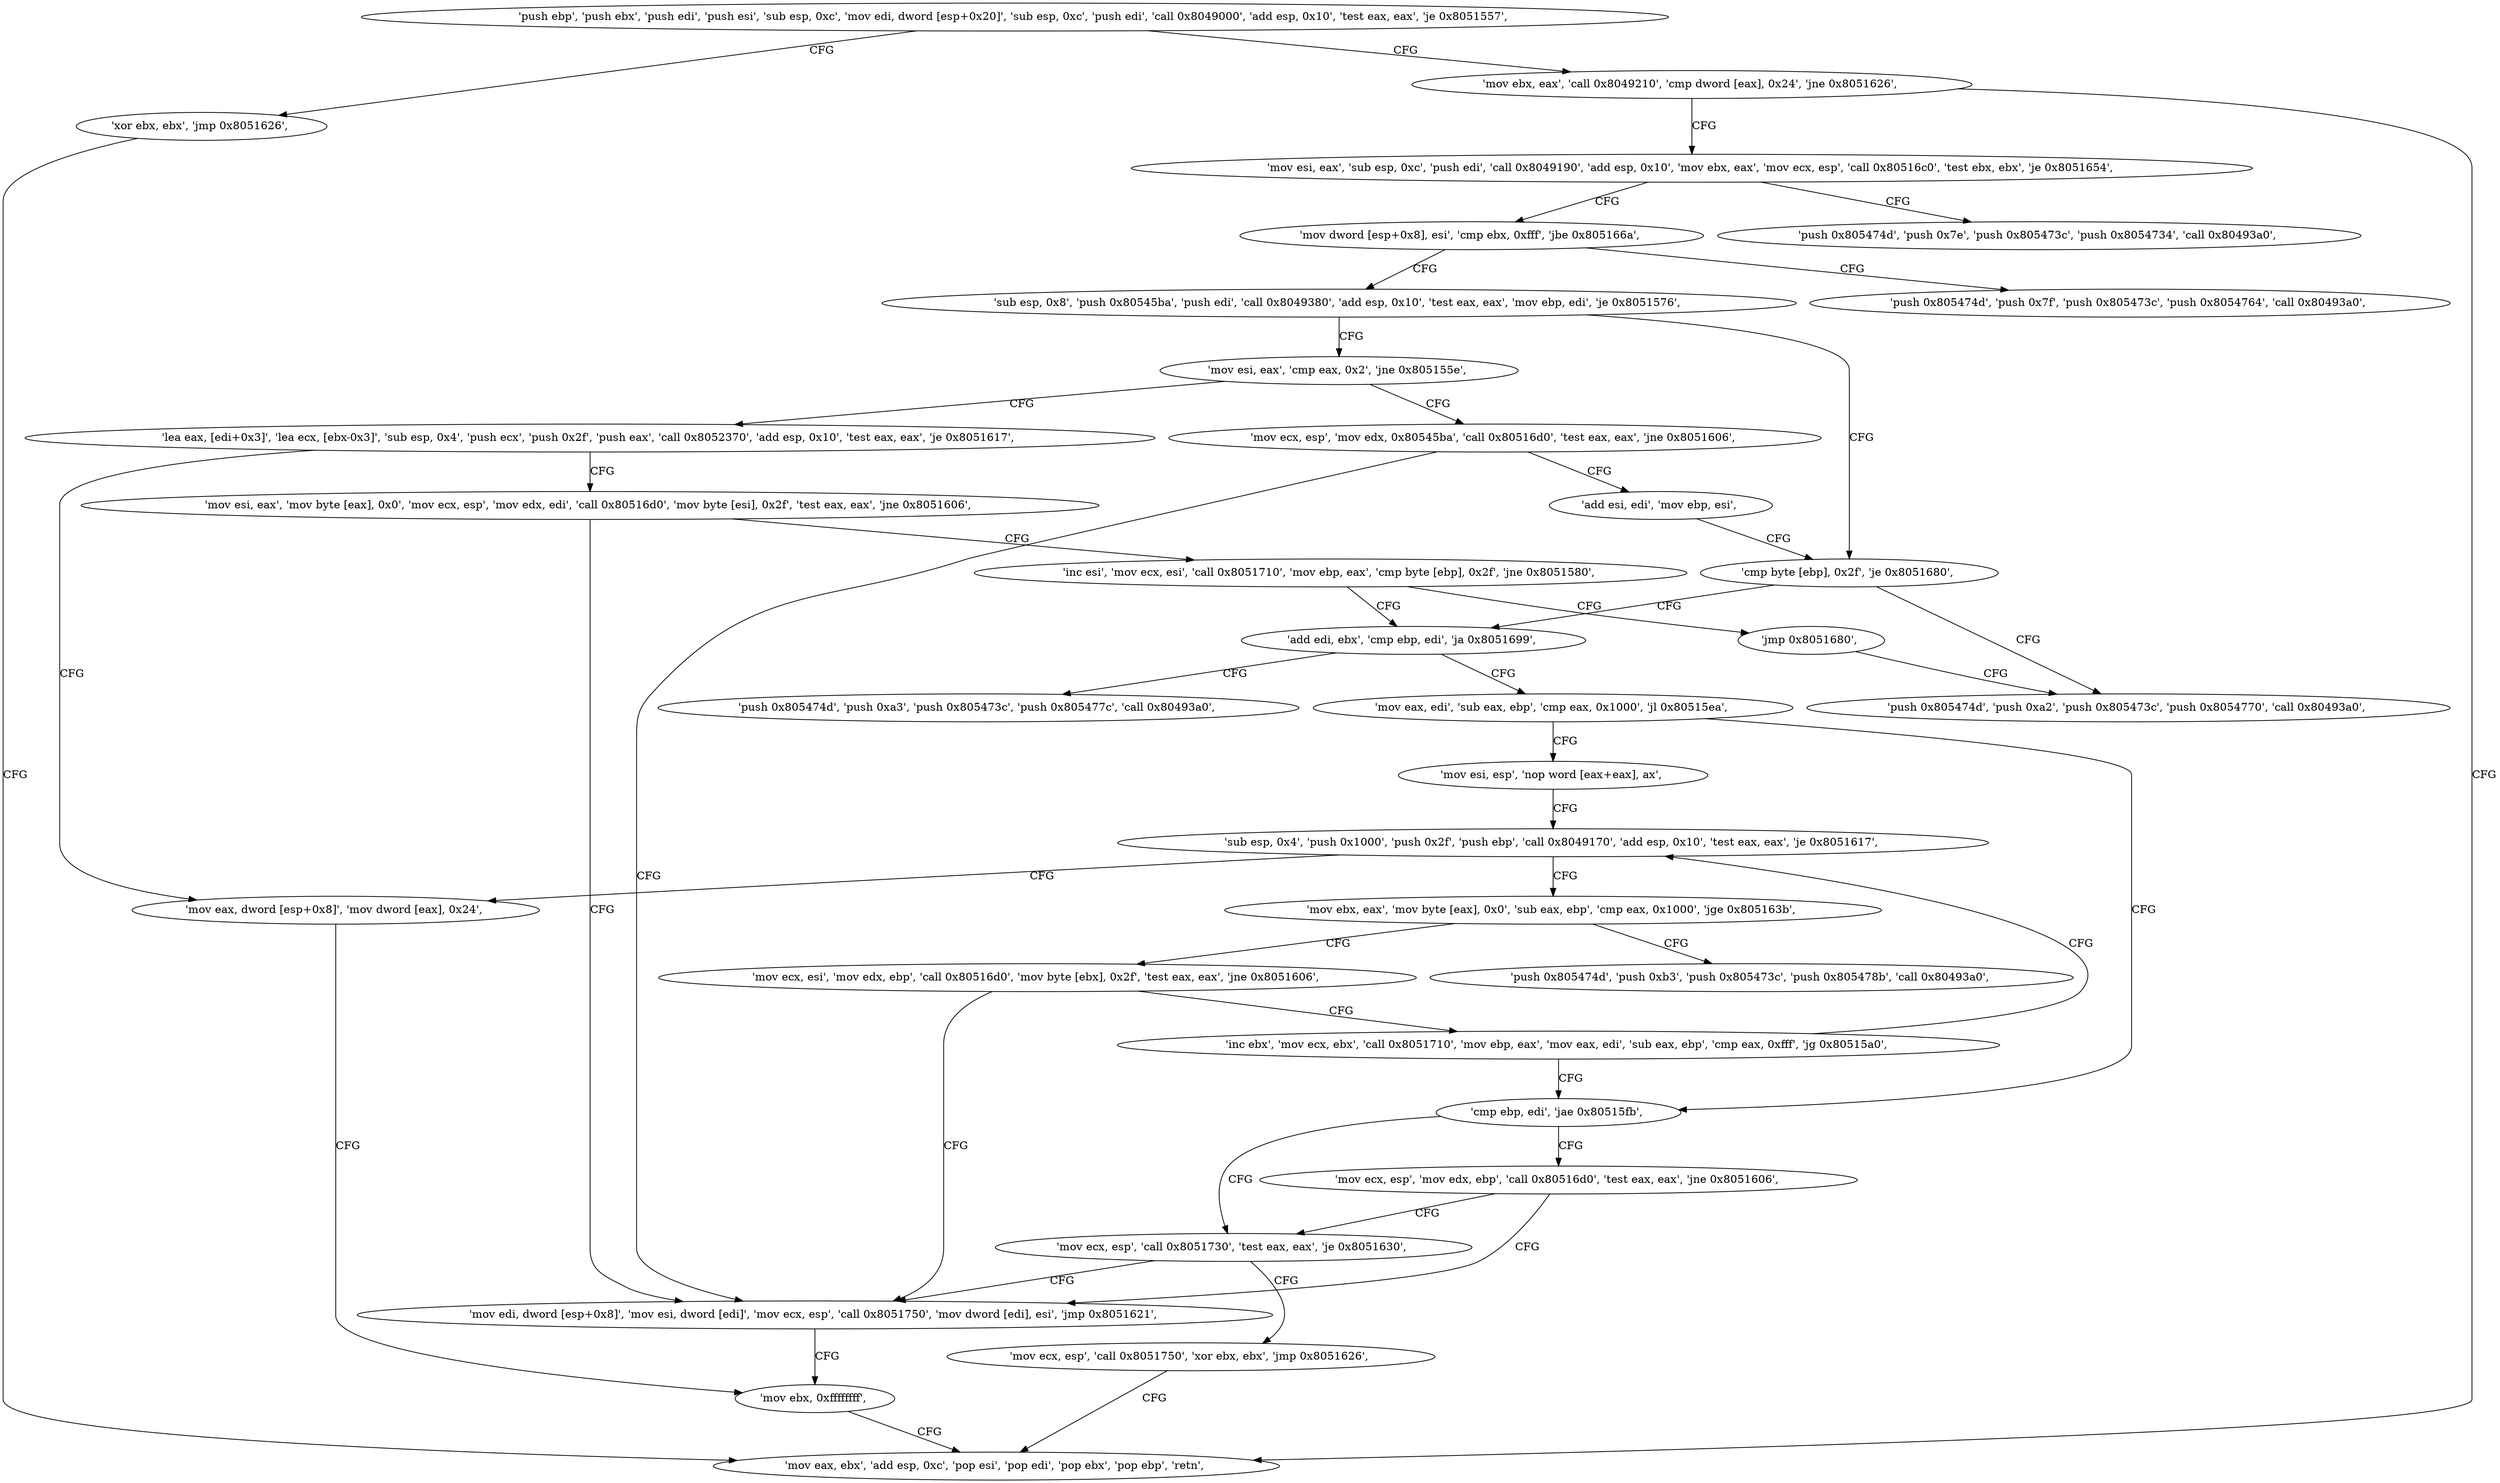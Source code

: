 digraph "func" {
"134550672" [label = "'push ebp', 'push ebx', 'push edi', 'push esi', 'sub esp, 0xc', 'mov edi, dword [esp+0x20]', 'sub esp, 0xc', 'push edi', 'call 0x8049000', 'add esp, 0x10', 'test eax, eax', 'je 0x8051557', " ]
"134550871" [label = "'xor ebx, ebx', 'jmp 0x8051626', " ]
"134550703" [label = "'mov ebx, eax', 'call 0x8049210', 'cmp dword [eax], 0x24', 'jne 0x8051626', " ]
"134551078" [label = "'mov eax, ebx', 'add esp, 0xc', 'pop esi', 'pop edi', 'pop ebx', 'pop ebp', 'retn', " ]
"134550719" [label = "'mov esi, eax', 'sub esp, 0xc', 'push edi', 'call 0x8049190', 'add esp, 0x10', 'mov ebx, eax', 'mov ecx, esp', 'call 0x80516c0', 'test ebx, ebx', 'je 0x8051654', " ]
"134551124" [label = "'push 0x805474d', 'push 0x7e', 'push 0x805473c', 'push 0x8054734', 'call 0x80493a0', " ]
"134550750" [label = "'mov dword [esp+0x8], esi', 'cmp ebx, 0xfff', 'jbe 0x805166a', " ]
"134551146" [label = "'push 0x805474d', 'push 0x7f', 'push 0x805473c', 'push 0x8054764', 'call 0x80493a0', " ]
"134550766" [label = "'sub esp, 0x8', 'push 0x80545ba', 'push edi', 'call 0x8049380', 'add esp, 0x10', 'test eax, eax', 'mov ebp, edi', 'je 0x8051576', " ]
"134550902" [label = "'cmp byte [ebp], 0x2f', 'je 0x8051680', " ]
"134550789" [label = "'mov esi, eax', 'cmp eax, 0x2', 'jne 0x805155e', " ]
"134551168" [label = "'push 0x805474d', 'push 0xa2', 'push 0x805473c', 'push 0x8054770', 'call 0x80493a0', " ]
"134550912" [label = "'add edi, ebx', 'cmp ebp, edi', 'ja 0x8051699', " ]
"134550878" [label = "'mov ecx, esp', 'mov edx, 0x80545ba', 'call 0x80516d0', 'test eax, eax', 'jne 0x8051606', " ]
"134550796" [label = "'lea eax, [edi+0x3]', 'lea ecx, [ebx-0x3]', 'sub esp, 0x4', 'push ecx', 'push 0x2f', 'push eax', 'call 0x8052370', 'add esp, 0x10', 'test eax, eax', 'je 0x8051617', " ]
"134551193" [label = "'push 0x805474d', 'push 0xa3', 'push 0x805473c', 'push 0x805477c', 'call 0x80493a0', " ]
"134550922" [label = "'mov eax, edi', 'sub eax, ebp', 'cmp eax, 0x1000', 'jl 0x80515ea', " ]
"134551046" [label = "'mov edi, dword [esp+0x8]', 'mov esi, dword [edi]', 'mov ecx, esp', 'call 0x8051750', 'mov dword [edi], esi', 'jmp 0x8051621', " ]
"134550898" [label = "'add esi, edi', 'mov ebp, esi', " ]
"134551063" [label = "'mov eax, dword [esp+0x8]', 'mov dword [eax], 0x24', " ]
"134550825" [label = "'mov esi, eax', 'mov byte [eax], 0x0', 'mov ecx, esp', 'mov edx, edi', 'call 0x80516d0', 'mov byte [esi], 0x2f', 'test eax, eax', 'jne 0x8051606', " ]
"134551018" [label = "'cmp ebp, edi', 'jae 0x80515fb', " ]
"134550933" [label = "'mov esi, esp', 'nop word [eax+eax], ax', " ]
"134551073" [label = "'mov ebx, 0xffffffff', " ]
"134550850" [label = "'inc esi', 'mov ecx, esi', 'call 0x8051710', 'mov ebp, eax', 'cmp byte [ebp], 0x2f', 'jne 0x8051580', " ]
"134551035" [label = "'mov ecx, esp', 'call 0x8051730', 'test eax, eax', 'je 0x8051630', " ]
"134551022" [label = "'mov ecx, esp', 'mov edx, ebp', 'call 0x80516d0', 'test eax, eax', 'jne 0x8051606', " ]
"134550944" [label = "'sub esp, 0x4', 'push 0x1000', 'push 0x2f', 'push ebp', 'call 0x8049170', 'add esp, 0x10', 'test eax, eax', 'je 0x8051617', " ]
"134550866" [label = "'jmp 0x8051680', " ]
"134551088" [label = "'mov ecx, esp', 'call 0x8051750', 'xor ebx, ebx', 'jmp 0x8051626', " ]
"134550967" [label = "'mov ebx, eax', 'mov byte [eax], 0x0', 'sub eax, ebp', 'cmp eax, 0x1000', 'jge 0x805163b', " ]
"134551099" [label = "'push 0x805474d', 'push 0xb3', 'push 0x805473c', 'push 0x805478b', 'call 0x80493a0', " ]
"134550981" [label = "'mov ecx, esi', 'mov edx, ebp', 'call 0x80516d0', 'mov byte [ebx], 0x2f', 'test eax, eax', 'jne 0x8051606', " ]
"134550997" [label = "'inc ebx', 'mov ecx, ebx', 'call 0x8051710', 'mov ebp, eax', 'mov eax, edi', 'sub eax, ebp', 'cmp eax, 0xfff', 'jg 0x80515a0', " ]
"134550672" -> "134550871" [ label = "CFG" ]
"134550672" -> "134550703" [ label = "CFG" ]
"134550871" -> "134551078" [ label = "CFG" ]
"134550703" -> "134551078" [ label = "CFG" ]
"134550703" -> "134550719" [ label = "CFG" ]
"134550719" -> "134551124" [ label = "CFG" ]
"134550719" -> "134550750" [ label = "CFG" ]
"134550750" -> "134551146" [ label = "CFG" ]
"134550750" -> "134550766" [ label = "CFG" ]
"134550766" -> "134550902" [ label = "CFG" ]
"134550766" -> "134550789" [ label = "CFG" ]
"134550902" -> "134551168" [ label = "CFG" ]
"134550902" -> "134550912" [ label = "CFG" ]
"134550789" -> "134550878" [ label = "CFG" ]
"134550789" -> "134550796" [ label = "CFG" ]
"134550912" -> "134551193" [ label = "CFG" ]
"134550912" -> "134550922" [ label = "CFG" ]
"134550878" -> "134551046" [ label = "CFG" ]
"134550878" -> "134550898" [ label = "CFG" ]
"134550796" -> "134551063" [ label = "CFG" ]
"134550796" -> "134550825" [ label = "CFG" ]
"134550922" -> "134551018" [ label = "CFG" ]
"134550922" -> "134550933" [ label = "CFG" ]
"134551046" -> "134551073" [ label = "CFG" ]
"134550898" -> "134550902" [ label = "CFG" ]
"134551063" -> "134551073" [ label = "CFG" ]
"134550825" -> "134551046" [ label = "CFG" ]
"134550825" -> "134550850" [ label = "CFG" ]
"134551018" -> "134551035" [ label = "CFG" ]
"134551018" -> "134551022" [ label = "CFG" ]
"134550933" -> "134550944" [ label = "CFG" ]
"134551073" -> "134551078" [ label = "CFG" ]
"134550850" -> "134550912" [ label = "CFG" ]
"134550850" -> "134550866" [ label = "CFG" ]
"134551035" -> "134551088" [ label = "CFG" ]
"134551035" -> "134551046" [ label = "CFG" ]
"134551022" -> "134551046" [ label = "CFG" ]
"134551022" -> "134551035" [ label = "CFG" ]
"134550944" -> "134551063" [ label = "CFG" ]
"134550944" -> "134550967" [ label = "CFG" ]
"134550866" -> "134551168" [ label = "CFG" ]
"134551088" -> "134551078" [ label = "CFG" ]
"134550967" -> "134551099" [ label = "CFG" ]
"134550967" -> "134550981" [ label = "CFG" ]
"134550981" -> "134551046" [ label = "CFG" ]
"134550981" -> "134550997" [ label = "CFG" ]
"134550997" -> "134550944" [ label = "CFG" ]
"134550997" -> "134551018" [ label = "CFG" ]
}
